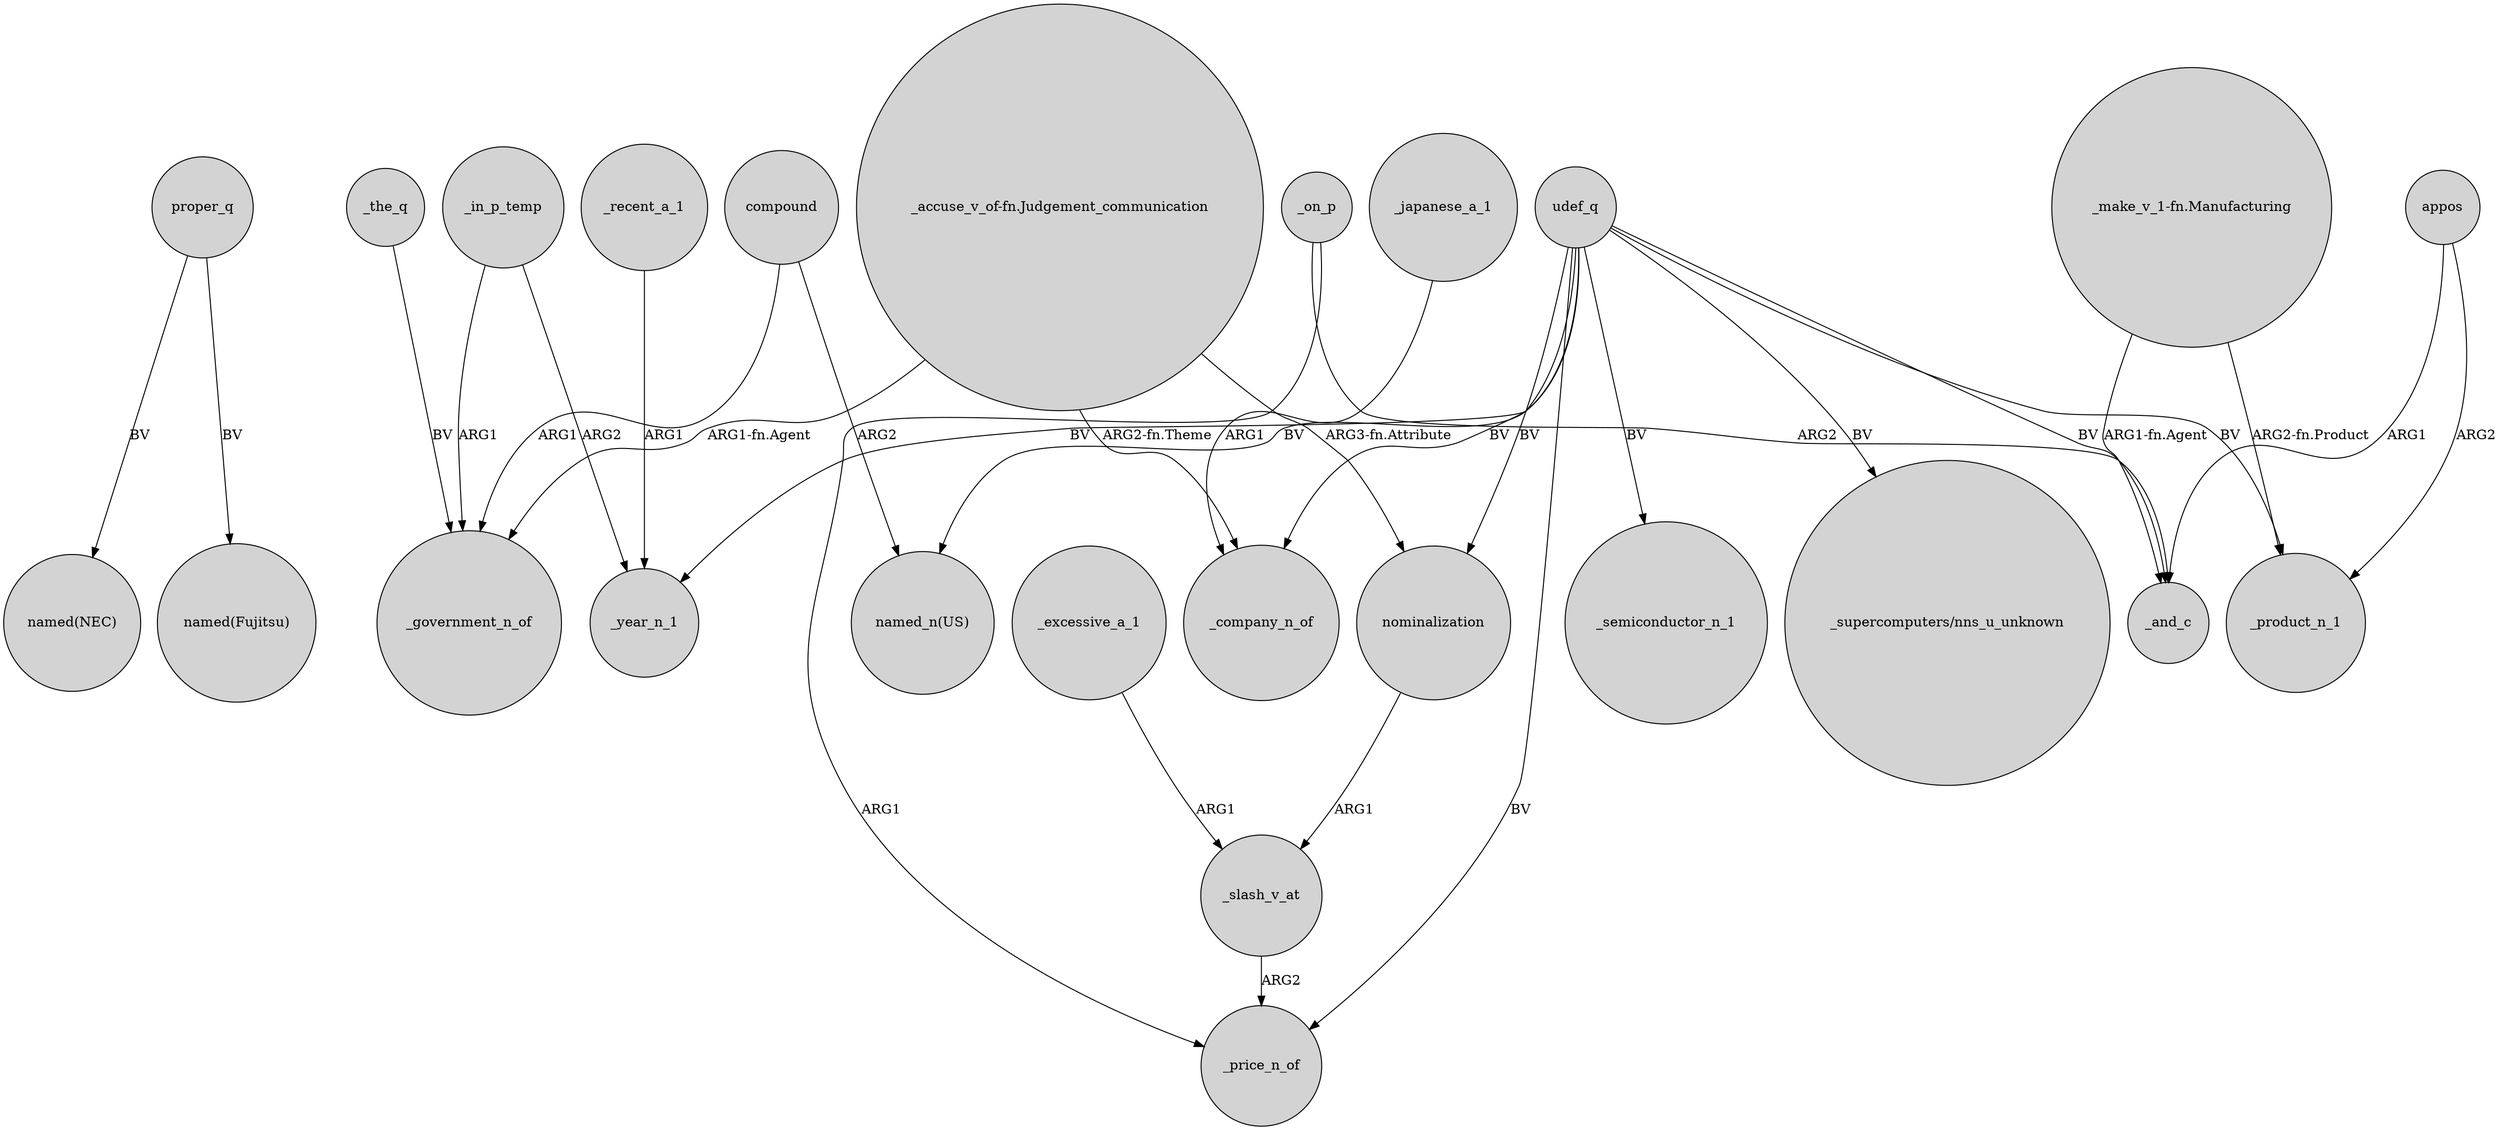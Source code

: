 digraph {
	node [shape=circle style=filled]
	proper_q -> "named(NEC)" [label=BV]
	"_accuse_v_of-fn.Judgement_communication" -> _government_n_of [label="ARG1-fn.Agent"]
	udef_q -> "named_n(US)" [label=BV]
	udef_q -> _price_n_of [label=BV]
	nominalization -> _slash_v_at [label=ARG1]
	"_make_v_1-fn.Manufacturing" -> _product_n_1 [label="ARG2-fn.Product"]
	compound -> _government_n_of [label=ARG1]
	appos -> _and_c [label=ARG1]
	"_make_v_1-fn.Manufacturing" -> _and_c [label="ARG1-fn.Agent"]
	compound -> "named_n(US)" [label=ARG2]
	_in_p_temp -> _year_n_1 [label=ARG2]
	proper_q -> "named(Fujitsu)" [label=BV]
	_slash_v_at -> _price_n_of [label=ARG2]
	_japanese_a_1 -> _company_n_of [label=ARG1]
	_excessive_a_1 -> _slash_v_at [label=ARG1]
	_recent_a_1 -> _year_n_1 [label=ARG1]
	udef_q -> _semiconductor_n_1 [label=BV]
	udef_q -> nominalization [label=BV]
	_the_q -> _government_n_of [label=BV]
	_on_p -> _and_c [label=ARG2]
	udef_q -> _product_n_1 [label=BV]
	udef_q -> _year_n_1 [label=BV]
	udef_q -> "_supercomputers/nns_u_unknown" [label=BV]
	"_accuse_v_of-fn.Judgement_communication" -> _company_n_of [label="ARG2-fn.Theme"]
	udef_q -> _company_n_of [label=BV]
	"_accuse_v_of-fn.Judgement_communication" -> nominalization [label="ARG3-fn.Attribute"]
	udef_q -> _and_c [label=BV]
	_on_p -> _price_n_of [label=ARG1]
	appos -> _product_n_1 [label=ARG2]
	_in_p_temp -> _government_n_of [label=ARG1]
}
